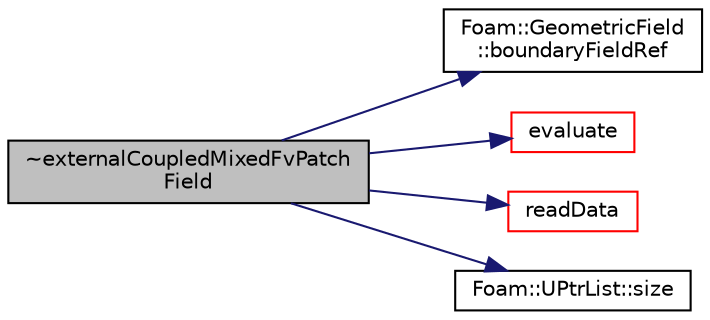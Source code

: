 digraph "~externalCoupledMixedFvPatchField"
{
  bgcolor="transparent";
  edge [fontname="Helvetica",fontsize="10",labelfontname="Helvetica",labelfontsize="10"];
  node [fontname="Helvetica",fontsize="10",shape=record];
  rankdir="LR";
  Node1 [label="~externalCoupledMixedFvPatch\lField",height=0.2,width=0.4,color="black", fillcolor="grey75", style="filled", fontcolor="black"];
  Node1 -> Node2 [color="midnightblue",fontsize="10",style="solid",fontname="Helvetica"];
  Node2 [label="Foam::GeometricField\l::boundaryFieldRef",height=0.2,width=0.4,color="black",URL="$a00930.html#af3831c9fea9f6ae7532a6d57cc67c959",tooltip="Return a reference to the boundary field. "];
  Node1 -> Node3 [color="midnightblue",fontsize="10",style="solid",fontname="Helvetica"];
  Node3 [label="evaluate",height=0.2,width=0.4,color="red",URL="$a00709.html#a3b59c070ab0408e3bbb21927540159f4",tooltip="Evaluate the patch field. "];
  Node1 -> Node4 [color="midnightblue",fontsize="10",style="solid",fontname="Helvetica"];
  Node4 [label="readData",height=0.2,width=0.4,color="red",URL="$a00709.html#ac8359e8bcf6353236b55efd985a8796b",tooltip="Read data from external source. "];
  Node1 -> Node5 [color="midnightblue",fontsize="10",style="solid",fontname="Helvetica"];
  Node5 [label="Foam::UPtrList::size",height=0.2,width=0.4,color="black",URL="$a02875.html#a723361dc2020160f5492e8fe2d09fa44",tooltip="Return the number of elements in the UPtrList. "];
}
